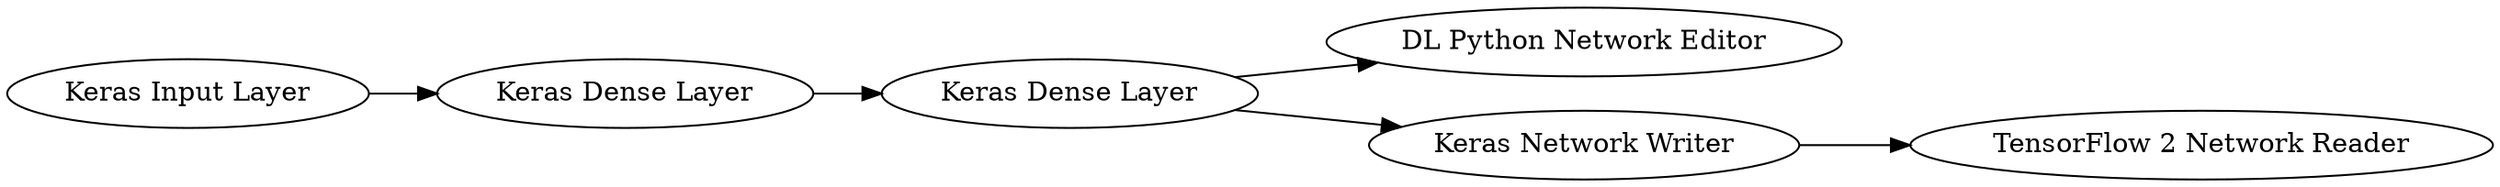 digraph {
	4 -> 7
	5 -> 8
	4 -> 5
	1 -> 2
	2 -> 4
	5 [label="Keras Network Writer"]
	1 [label="Keras Input Layer"]
	7 [label="DL Python Network Editor"]
	4 [label="Keras Dense Layer"]
	8 [label="TensorFlow 2 Network Reader"]
	2 [label="Keras Dense Layer"]
	rankdir=LR
}
